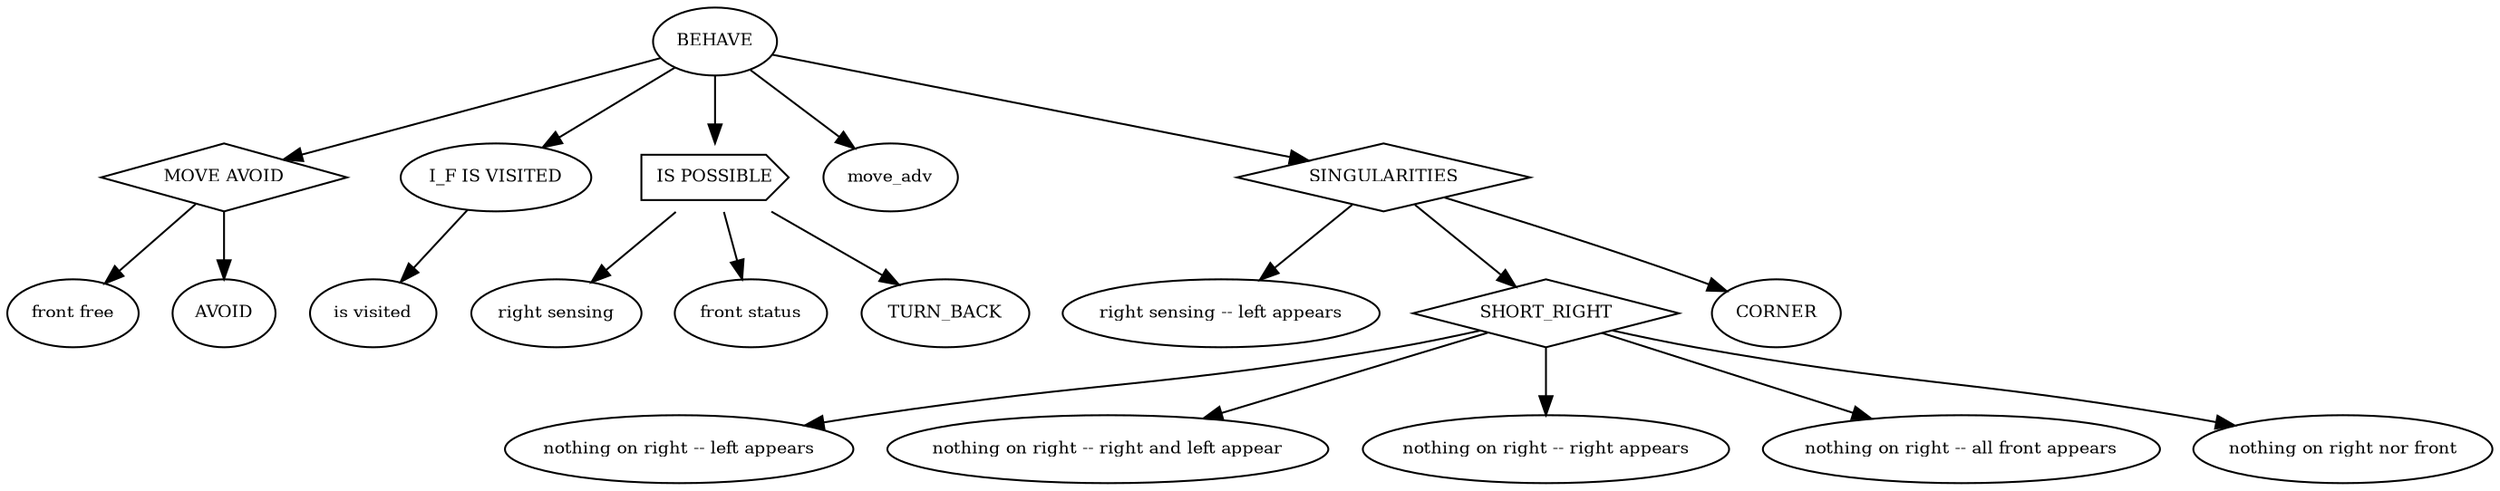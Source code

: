 strict digraph  {
	graph [bgcolor=white,
		ordering=out,
		rotate=0
	];
	node [color=black,
		fontsize=9
	];
	"MOVE AVOID"	 [shape=diamond];
	BEHAVE -> "MOVE AVOID";
	BEHAVE -> "I_F IS VISITED";
	"IS POSSIBLE"	 [shape=cds];
	BEHAVE -> "IS POSSIBLE";
	BEHAVE -> move_adv;
	SINGULARITIES	 [shape=diamond];
	BEHAVE -> SINGULARITIES;
	"MOVE AVOID" -> "front free";
	"MOVE AVOID" -> AVOID;
	"I_F IS VISITED" -> "is visited";
	"IS POSSIBLE" -> "right sensing";
	"IS POSSIBLE" -> "front status";
	"IS POSSIBLE" -> TURN_BACK;
	SINGULARITIES -> "right sensing -- left appears";
	SHORT_RIGHT	 [shape=diamond];
	SINGULARITIES -> SHORT_RIGHT;
	SINGULARITIES -> CORNER;
	SHORT_RIGHT -> "nothing on right -- left appears";
	SHORT_RIGHT -> "nothing on right -- right and left appear";
	SHORT_RIGHT -> "nothing on right -- right appears";
	SHORT_RIGHT -> "nothing on right -- all front appears";
	SHORT_RIGHT -> "nothing on right nor front";
}
